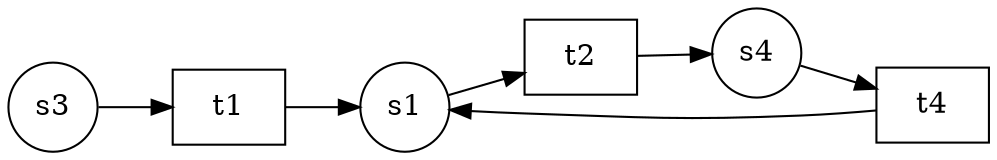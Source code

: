 digraph petrinet{
node[shape=circle];
rankdir=LR;
"s1";
"s3";
"s4";
"t1" [shape=box];
"t2" [shape=box];
"t4" [shape=box];
"s1"->"t2"
"s3"->"t1"
"s4"->"t4"
"t1"->"s1"
"t2"->"s4"
"t4"->"s1"
}